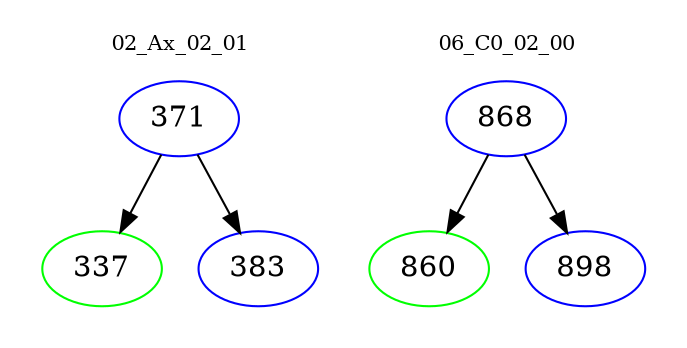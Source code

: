 digraph{
subgraph cluster_0 {
color = white
label = "02_Ax_02_01";
fontsize=10;
T0_371 [label="371", color="blue"]
T0_371 -> T0_337 [color="black"]
T0_337 [label="337", color="green"]
T0_371 -> T0_383 [color="black"]
T0_383 [label="383", color="blue"]
}
subgraph cluster_1 {
color = white
label = "06_C0_02_00";
fontsize=10;
T1_868 [label="868", color="blue"]
T1_868 -> T1_860 [color="black"]
T1_860 [label="860", color="green"]
T1_868 -> T1_898 [color="black"]
T1_898 [label="898", color="blue"]
}
}
